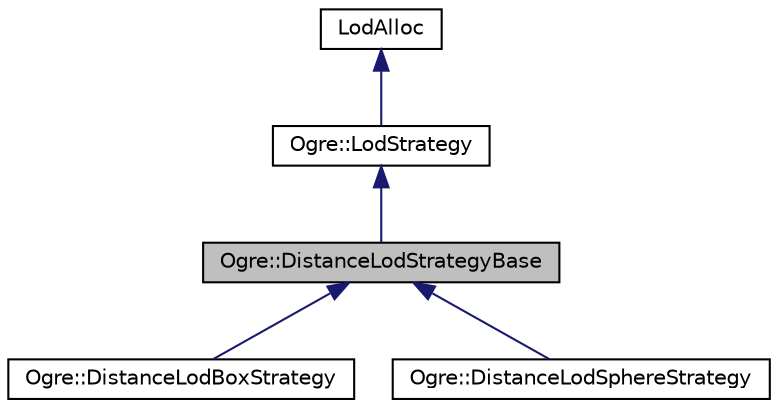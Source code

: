 digraph "Ogre::DistanceLodStrategyBase"
{
  bgcolor="transparent";
  edge [fontname="Helvetica",fontsize="10",labelfontname="Helvetica",labelfontsize="10"];
  node [fontname="Helvetica",fontsize="10",shape=record];
  Node0 [label="Ogre::DistanceLodStrategyBase",height=0.2,width=0.4,color="black", fillcolor="grey75", style="filled", fontcolor="black"];
  Node1 -> Node0 [dir="back",color="midnightblue",fontsize="10",style="solid",fontname="Helvetica"];
  Node1 [label="Ogre::LodStrategy",height=0.2,width=0.4,color="black",URL="$class_ogre_1_1_lod_strategy.html",tooltip="Strategy for determining level of detail. "];
  Node2 -> Node1 [dir="back",color="midnightblue",fontsize="10",style="solid",fontname="Helvetica"];
  Node2 [label="LodAlloc",height=0.2,width=0.4,color="black",URL="$class_ogre_1_1_allocated_object.html"];
  Node0 -> Node3 [dir="back",color="midnightblue",fontsize="10",style="solid",fontname="Helvetica"];
  Node3 [label="Ogre::DistanceLodBoxStrategy",height=0.2,width=0.4,color="black",URL="$class_ogre_1_1_distance_lod_box_strategy.html",tooltip="Level of detail strategy based on distance from camera to an object&#39;s bounding box. "];
  Node0 -> Node4 [dir="back",color="midnightblue",fontsize="10",style="solid",fontname="Helvetica"];
  Node4 [label="Ogre::DistanceLodSphereStrategy",height=0.2,width=0.4,color="black",URL="$class_ogre_1_1_distance_lod_sphere_strategy.html",tooltip="Level of detail strategy based on distance from camera to an object&#39;s bounding sphere. "];
}
